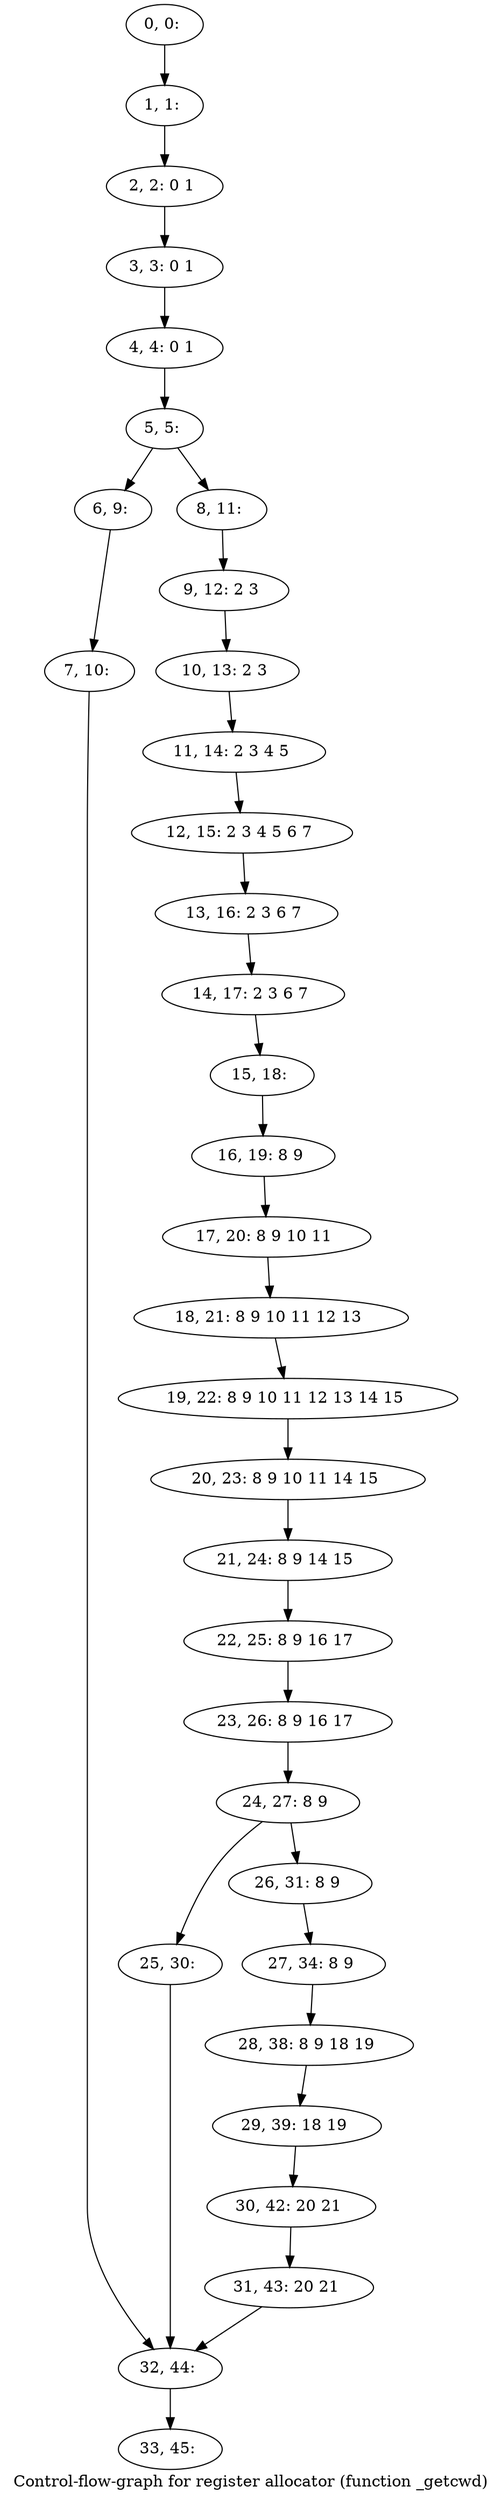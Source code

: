digraph G {
graph [label="Control-flow-graph for register allocator (function _getcwd)"]
0[label="0, 0: "];
1[label="1, 1: "];
2[label="2, 2: 0 1 "];
3[label="3, 3: 0 1 "];
4[label="4, 4: 0 1 "];
5[label="5, 5: "];
6[label="6, 9: "];
7[label="7, 10: "];
8[label="8, 11: "];
9[label="9, 12: 2 3 "];
10[label="10, 13: 2 3 "];
11[label="11, 14: 2 3 4 5 "];
12[label="12, 15: 2 3 4 5 6 7 "];
13[label="13, 16: 2 3 6 7 "];
14[label="14, 17: 2 3 6 7 "];
15[label="15, 18: "];
16[label="16, 19: 8 9 "];
17[label="17, 20: 8 9 10 11 "];
18[label="18, 21: 8 9 10 11 12 13 "];
19[label="19, 22: 8 9 10 11 12 13 14 15 "];
20[label="20, 23: 8 9 10 11 14 15 "];
21[label="21, 24: 8 9 14 15 "];
22[label="22, 25: 8 9 16 17 "];
23[label="23, 26: 8 9 16 17 "];
24[label="24, 27: 8 9 "];
25[label="25, 30: "];
26[label="26, 31: 8 9 "];
27[label="27, 34: 8 9 "];
28[label="28, 38: 8 9 18 19 "];
29[label="29, 39: 18 19 "];
30[label="30, 42: 20 21 "];
31[label="31, 43: 20 21 "];
32[label="32, 44: "];
33[label="33, 45: "];
0->1 ;
1->2 ;
2->3 ;
3->4 ;
4->5 ;
5->6 ;
5->8 ;
6->7 ;
7->32 ;
8->9 ;
9->10 ;
10->11 ;
11->12 ;
12->13 ;
13->14 ;
14->15 ;
15->16 ;
16->17 ;
17->18 ;
18->19 ;
19->20 ;
20->21 ;
21->22 ;
22->23 ;
23->24 ;
24->25 ;
24->26 ;
25->32 ;
26->27 ;
27->28 ;
28->29 ;
29->30 ;
30->31 ;
31->32 ;
32->33 ;
}
